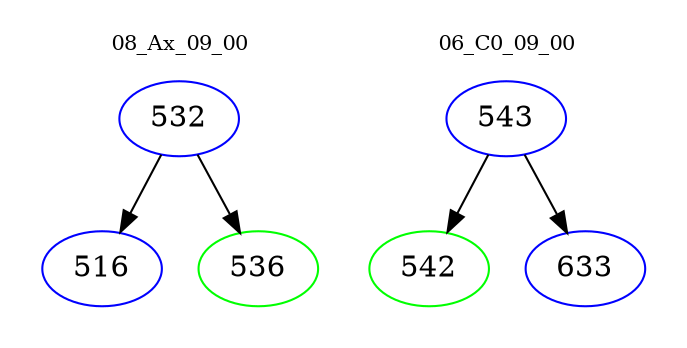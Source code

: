 digraph{
subgraph cluster_0 {
color = white
label = "08_Ax_09_00";
fontsize=10;
T0_532 [label="532", color="blue"]
T0_532 -> T0_516 [color="black"]
T0_516 [label="516", color="blue"]
T0_532 -> T0_536 [color="black"]
T0_536 [label="536", color="green"]
}
subgraph cluster_1 {
color = white
label = "06_C0_09_00";
fontsize=10;
T1_543 [label="543", color="blue"]
T1_543 -> T1_542 [color="black"]
T1_542 [label="542", color="green"]
T1_543 -> T1_633 [color="black"]
T1_633 [label="633", color="blue"]
}
}
